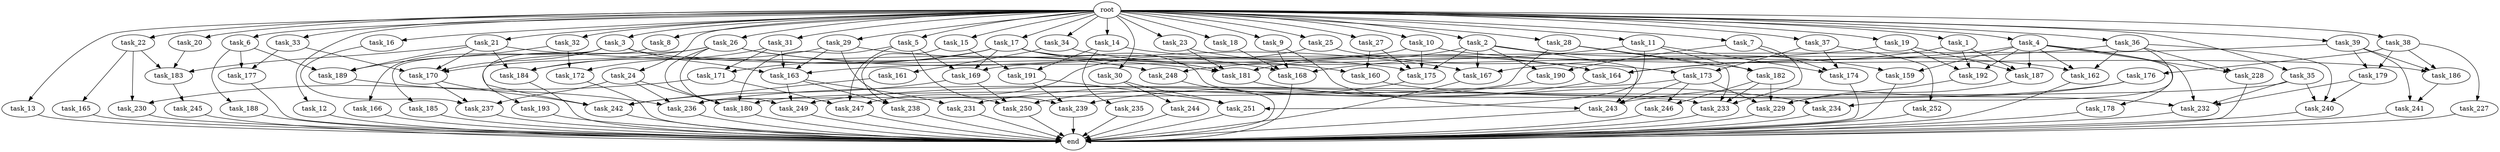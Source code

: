 digraph G {
  task_8 [size="102.400000"];
  task_239 [size="127990025420.800003"];
  task_173 [size="77309411328.000000"];
  task_17 [size="102.400000"];
  task_32 [size="102.400000"];
  root [size="0.000000"];
  task_242 [size="152900835737.600006"];
  task_35 [size="102.400000"];
  task_161 [size="69578470195.199997"];
  task_159 [size="99643241267.200012"];
  task_26 [size="102.400000"];
  task_15 [size="102.400000"];
  task_252 [size="7730941132.800000"];
  task_251 [size="73873437491.199997"];
  task_167 [size="154618822656.000000"];
  task_227 [size="42090679500.800003"];
  task_166 [size="13743895347.200001"];
  task_177 [size="116823110451.200012"];
  task_33 [size="102.400000"];
  task_186 [size="141733920768.000000"];
  task_7 [size="102.400000"];
  task_181 [size="203581449830.400024"];
  task_231 [size="35218731827.200005"];
  task_241 [size="21474836480.000000"];
  task_233 [size="91912300134.400009"];
  task_176 [size="42090679500.800003"];
  task_13 [size="102.400000"];
  task_30 [size="102.400000"];
  task_5 [size="102.400000"];
  task_183 [size="155477816115.200012"];
  task_6 [size="102.400000"];
  task_184 [size="104797202022.400009"];
  task_240 [size="107374182400.000000"];
  task_22 [size="102.400000"];
  task_169 [size="76450417868.800003"];
  task_3 [size="102.400000"];
  task_179 [size="55834574848.000000"];
  task_187 [size="110810156236.800003"];
  task_164 [size="226774273228.800018"];
  task_188 [size="30923764531.200001"];
  task_236 [size="127131031961.600006"];
  task_230 [size="155477816115.200012"];
  task_234 [size="116823110451.200012"];
  task_193 [size="54975581388.800003"];
  task_16 [size="102.400000"];
  task_191 [size="116823110451.200012"];
  task_175 [size="207017423667.200012"];
  task_189 [size="171798691840.000000"];
  task_160 [size="91053306675.200012"];
  task_182 [size="29205777612.800003"];
  task_245 [size="85899345920.000000"];
  task_12 [size="102.400000"];
  task_21 [size="102.400000"];
  task_18 [size="102.400000"];
  task_180 [size="207017423667.200012"];
  task_31 [size="102.400000"];
  task_244 [size="21474836480.000000"];
  task_9 [size="102.400000"];
  task_237 [size="71296457113.600006"];
  task_168 [size="121118077747.200012"];
  task_192 [size="110810156236.800003"];
  task_28 [size="102.400000"];
  task_174 [size="84181359001.600006"];
  task_247 [size="210453397504.000000"];
  task_29 [size="102.400000"];
  task_185 [size="13743895347.200001"];
  task_34 [size="102.400000"];
  task_10 [size="102.400000"];
  task_163 [size="155477816115.200012"];
  task_178 [size="13743895347.200001"];
  task_2 [size="102.400000"];
  task_171 [size="49821620633.600006"];
  end [size="0.000000"];
  task_228 [size="44667659878.400002"];
  task_39 [size="102.400000"];
  task_14 [size="102.400000"];
  task_24 [size="102.400000"];
  task_38 [size="102.400000"];
  task_243 [size="138297946931.200012"];
  task_19 [size="102.400000"];
  task_36 [size="102.400000"];
  task_170 [size="209594404044.800018"];
  task_25 [size="102.400000"];
  task_4 [size="102.400000"];
  task_235 [size="85899345920.000000"];
  task_27 [size="102.400000"];
  task_232 [size="93630287052.800003"];
  task_20 [size="102.400000"];
  task_229 [size="122836064665.600006"];
  task_23 [size="102.400000"];
  task_37 [size="102.400000"];
  task_165 [size="69578470195.199997"];
  task_1 [size="102.400000"];
  task_11 [size="102.400000"];
  task_190 [size="140874927308.800018"];
  task_249 [size="90194313216.000000"];
  task_172 [size="99643241267.200012"];
  task_250 [size="20615843020.800003"];
  task_246 [size="29205777612.800003"];
  task_162 [size="52398601011.200005"];
  task_238 [size="52398601011.200005"];
  task_248 [size="97066260889.600006"];

  task_8 -> task_242 [size="838860800.000000"];
  task_239 -> end [size="1.000000"];
  task_173 -> task_229 [size="75497472.000000"];
  task_173 -> task_236 [size="75497472.000000"];
  task_173 -> task_246 [size="75497472.000000"];
  task_173 -> task_243 [size="75497472.000000"];
  task_17 -> task_162 [size="75497472.000000"];
  task_17 -> task_233 [size="75497472.000000"];
  task_17 -> task_181 [size="75497472.000000"];
  task_17 -> task_184 [size="75497472.000000"];
  task_17 -> task_169 [size="75497472.000000"];
  task_17 -> task_171 [size="75497472.000000"];
  task_32 -> task_172 [size="838860800.000000"];
  task_32 -> task_189 [size="838860800.000000"];
  root -> task_8 [size="1.000000"];
  root -> task_14 [size="1.000000"];
  root -> task_24 [size="1.000000"];
  root -> task_13 [size="1.000000"];
  root -> task_33 [size="1.000000"];
  root -> task_12 [size="1.000000"];
  root -> task_21 [size="1.000000"];
  root -> task_18 [size="1.000000"];
  root -> task_22 [size="1.000000"];
  root -> task_31 [size="1.000000"];
  root -> task_9 [size="1.000000"];
  root -> task_5 [size="1.000000"];
  root -> task_36 [size="1.000000"];
  root -> task_32 [size="1.000000"];
  root -> task_26 [size="1.000000"];
  root -> task_15 [size="1.000000"];
  root -> task_6 [size="1.000000"];
  root -> task_4 [size="1.000000"];
  root -> task_25 [size="1.000000"];
  root -> task_30 [size="1.000000"];
  root -> task_34 [size="1.000000"];
  root -> task_3 [size="1.000000"];
  root -> task_19 [size="1.000000"];
  root -> task_10 [size="1.000000"];
  root -> task_23 [size="1.000000"];
  root -> task_37 [size="1.000000"];
  root -> task_39 [size="1.000000"];
  root -> task_1 [size="1.000000"];
  root -> task_11 [size="1.000000"];
  root -> task_17 [size="1.000000"];
  root -> task_2 [size="1.000000"];
  root -> task_29 [size="1.000000"];
  root -> task_20 [size="1.000000"];
  root -> task_35 [size="1.000000"];
  root -> task_7 [size="1.000000"];
  root -> task_27 [size="1.000000"];
  root -> task_38 [size="1.000000"];
  root -> task_28 [size="1.000000"];
  root -> task_16 [size="1.000000"];
  task_242 -> end [size="1.000000"];
  task_35 -> task_180 [size="536870912.000000"];
  task_35 -> task_240 [size="536870912.000000"];
  task_35 -> task_232 [size="536870912.000000"];
  task_161 -> task_242 [size="411041792.000000"];
  task_159 -> end [size="1.000000"];
  task_26 -> task_249 [size="536870912.000000"];
  task_26 -> task_167 [size="536870912.000000"];
  task_26 -> task_170 [size="536870912.000000"];
  task_26 -> task_248 [size="536870912.000000"];
  task_26 -> task_180 [size="536870912.000000"];
  task_26 -> task_193 [size="536870912.000000"];
  task_15 -> task_191 [size="301989888.000000"];
  task_15 -> task_238 [size="301989888.000000"];
  task_252 -> end [size="1.000000"];
  task_251 -> end [size="1.000000"];
  task_167 -> end [size="1.000000"];
  task_227 -> end [size="1.000000"];
  task_166 -> end [size="1.000000"];
  task_177 -> end [size="1.000000"];
  task_33 -> task_170 [size="838860800.000000"];
  task_33 -> task_177 [size="838860800.000000"];
  task_186 -> task_241 [size="75497472.000000"];
  task_7 -> task_190 [size="536870912.000000"];
  task_7 -> task_233 [size="536870912.000000"];
  task_7 -> task_174 [size="536870912.000000"];
  task_181 -> task_234 [size="838860800.000000"];
  task_231 -> end [size="1.000000"];
  task_241 -> end [size="1.000000"];
  task_233 -> end [size="1.000000"];
  task_176 -> task_249 [size="134217728.000000"];
  task_176 -> task_243 [size="134217728.000000"];
  task_13 -> end [size="1.000000"];
  task_30 -> task_251 [size="209715200.000000"];
  task_30 -> task_244 [size="209715200.000000"];
  task_5 -> task_239 [size="536870912.000000"];
  task_5 -> task_169 [size="536870912.000000"];
  task_5 -> task_180 [size="536870912.000000"];
  task_5 -> task_247 [size="536870912.000000"];
  task_183 -> task_245 [size="838860800.000000"];
  task_6 -> task_188 [size="301989888.000000"];
  task_6 -> task_189 [size="301989888.000000"];
  task_6 -> task_177 [size="301989888.000000"];
  task_184 -> end [size="1.000000"];
  task_240 -> end [size="1.000000"];
  task_22 -> task_230 [size="679477248.000000"];
  task_22 -> task_165 [size="679477248.000000"];
  task_22 -> task_183 [size="679477248.000000"];
  task_169 -> task_242 [size="33554432.000000"];
  task_169 -> task_250 [size="33554432.000000"];
  task_3 -> task_185 [size="134217728.000000"];
  task_3 -> task_170 [size="134217728.000000"];
  task_3 -> task_175 [size="134217728.000000"];
  task_3 -> task_166 [size="134217728.000000"];
  task_3 -> task_163 [size="134217728.000000"];
  task_179 -> task_240 [size="209715200.000000"];
  task_179 -> task_232 [size="209715200.000000"];
  task_187 -> task_229 [size="838860800.000000"];
  task_164 -> task_239 [size="411041792.000000"];
  task_188 -> end [size="1.000000"];
  task_236 -> end [size="1.000000"];
  task_230 -> end [size="1.000000"];
  task_234 -> end [size="1.000000"];
  task_193 -> end [size="1.000000"];
  task_16 -> task_237 [size="75497472.000000"];
  task_191 -> task_239 [size="301989888.000000"];
  task_191 -> task_251 [size="301989888.000000"];
  task_175 -> task_250 [size="33554432.000000"];
  task_189 -> task_236 [size="679477248.000000"];
  task_160 -> task_232 [size="33554432.000000"];
  task_182 -> task_229 [size="209715200.000000"];
  task_182 -> task_233 [size="209715200.000000"];
  task_182 -> task_246 [size="209715200.000000"];
  task_245 -> end [size="1.000000"];
  task_12 -> end [size="1.000000"];
  task_21 -> task_189 [size="536870912.000000"];
  task_21 -> task_170 [size="536870912.000000"];
  task_21 -> task_183 [size="536870912.000000"];
  task_21 -> task_184 [size="536870912.000000"];
  task_21 -> task_181 [size="536870912.000000"];
  task_18 -> task_168 [size="536870912.000000"];
  task_180 -> end [size="1.000000"];
  task_31 -> task_184 [size="411041792.000000"];
  task_31 -> task_171 [size="411041792.000000"];
  task_31 -> task_163 [size="411041792.000000"];
  task_244 -> end [size="1.000000"];
  task_9 -> task_168 [size="301989888.000000"];
  task_9 -> task_243 [size="301989888.000000"];
  task_237 -> end [size="1.000000"];
  task_168 -> end [size="1.000000"];
  task_192 -> task_229 [size="75497472.000000"];
  task_28 -> task_236 [size="75497472.000000"];
  task_28 -> task_233 [size="75497472.000000"];
  task_28 -> task_182 [size="75497472.000000"];
  task_174 -> end [size="1.000000"];
  task_247 -> end [size="1.000000"];
  task_29 -> task_172 [size="134217728.000000"];
  task_29 -> task_250 [size="134217728.000000"];
  task_29 -> task_168 [size="134217728.000000"];
  task_29 -> task_163 [size="134217728.000000"];
  task_185 -> end [size="1.000000"];
  task_34 -> task_161 [size="679477248.000000"];
  task_34 -> task_160 [size="679477248.000000"];
  task_10 -> task_175 [size="838860800.000000"];
  task_10 -> task_186 [size="838860800.000000"];
  task_10 -> task_163 [size="838860800.000000"];
  task_163 -> task_249 [size="209715200.000000"];
  task_163 -> task_231 [size="209715200.000000"];
  task_163 -> task_238 [size="209715200.000000"];
  task_178 -> end [size="1.000000"];
  task_2 -> task_190 [size="838860800.000000"];
  task_2 -> task_167 [size="838860800.000000"];
  task_2 -> task_159 [size="838860800.000000"];
  task_2 -> task_181 [size="838860800.000000"];
  task_2 -> task_175 [size="838860800.000000"];
  task_2 -> task_243 [size="838860800.000000"];
  task_171 -> task_230 [size="838860800.000000"];
  task_171 -> task_247 [size="838860800.000000"];
  task_228 -> end [size="1.000000"];
  task_39 -> task_169 [size="134217728.000000"];
  task_39 -> task_241 [size="134217728.000000"];
  task_39 -> task_179 [size="134217728.000000"];
  task_39 -> task_186 [size="134217728.000000"];
  task_14 -> task_191 [size="838860800.000000"];
  task_14 -> task_235 [size="838860800.000000"];
  task_14 -> task_164 [size="838860800.000000"];
  task_24 -> task_236 [size="411041792.000000"];
  task_24 -> task_180 [size="411041792.000000"];
  task_24 -> task_237 [size="411041792.000000"];
  task_38 -> task_227 [size="411041792.000000"];
  task_38 -> task_176 [size="411041792.000000"];
  task_38 -> task_179 [size="411041792.000000"];
  task_38 -> task_186 [size="411041792.000000"];
  task_243 -> end [size="1.000000"];
  task_19 -> task_192 [size="411041792.000000"];
  task_19 -> task_187 [size="411041792.000000"];
  task_19 -> task_248 [size="411041792.000000"];
  task_36 -> task_162 [size="301989888.000000"];
  task_36 -> task_234 [size="301989888.000000"];
  task_36 -> task_228 [size="301989888.000000"];
  task_36 -> task_240 [size="301989888.000000"];
  task_36 -> task_164 [size="301989888.000000"];
  task_170 -> task_242 [size="209715200.000000"];
  task_170 -> task_237 [size="209715200.000000"];
  task_25 -> task_173 [size="679477248.000000"];
  task_25 -> task_247 [size="679477248.000000"];
  task_4 -> task_162 [size="134217728.000000"];
  task_4 -> task_187 [size="134217728.000000"];
  task_4 -> task_192 [size="134217728.000000"];
  task_4 -> task_159 [size="134217728.000000"];
  task_4 -> task_228 [size="134217728.000000"];
  task_4 -> task_232 [size="134217728.000000"];
  task_4 -> task_167 [size="134217728.000000"];
  task_4 -> task_178 [size="134217728.000000"];
  task_235 -> end [size="1.000000"];
  task_27 -> task_160 [size="209715200.000000"];
  task_27 -> task_175 [size="209715200.000000"];
  task_232 -> end [size="1.000000"];
  task_20 -> task_183 [size="301989888.000000"];
  task_229 -> end [size="1.000000"];
  task_23 -> task_181 [size="536870912.000000"];
  task_23 -> task_164 [size="536870912.000000"];
  task_37 -> task_174 [size="75497472.000000"];
  task_37 -> task_173 [size="75497472.000000"];
  task_37 -> task_252 [size="75497472.000000"];
  task_165 -> end [size="1.000000"];
  task_1 -> task_164 [size="536870912.000000"];
  task_1 -> task_187 [size="536870912.000000"];
  task_1 -> task_192 [size="536870912.000000"];
  task_11 -> task_251 [size="209715200.000000"];
  task_11 -> task_174 [size="209715200.000000"];
  task_11 -> task_182 [size="209715200.000000"];
  task_11 -> task_168 [size="209715200.000000"];
  task_190 -> task_231 [size="134217728.000000"];
  task_249 -> end [size="1.000000"];
  task_172 -> end [size="1.000000"];
  task_250 -> end [size="1.000000"];
  task_246 -> end [size="1.000000"];
  task_162 -> end [size="1.000000"];
  task_238 -> end [size="1.000000"];
  task_248 -> end [size="1.000000"];
}
